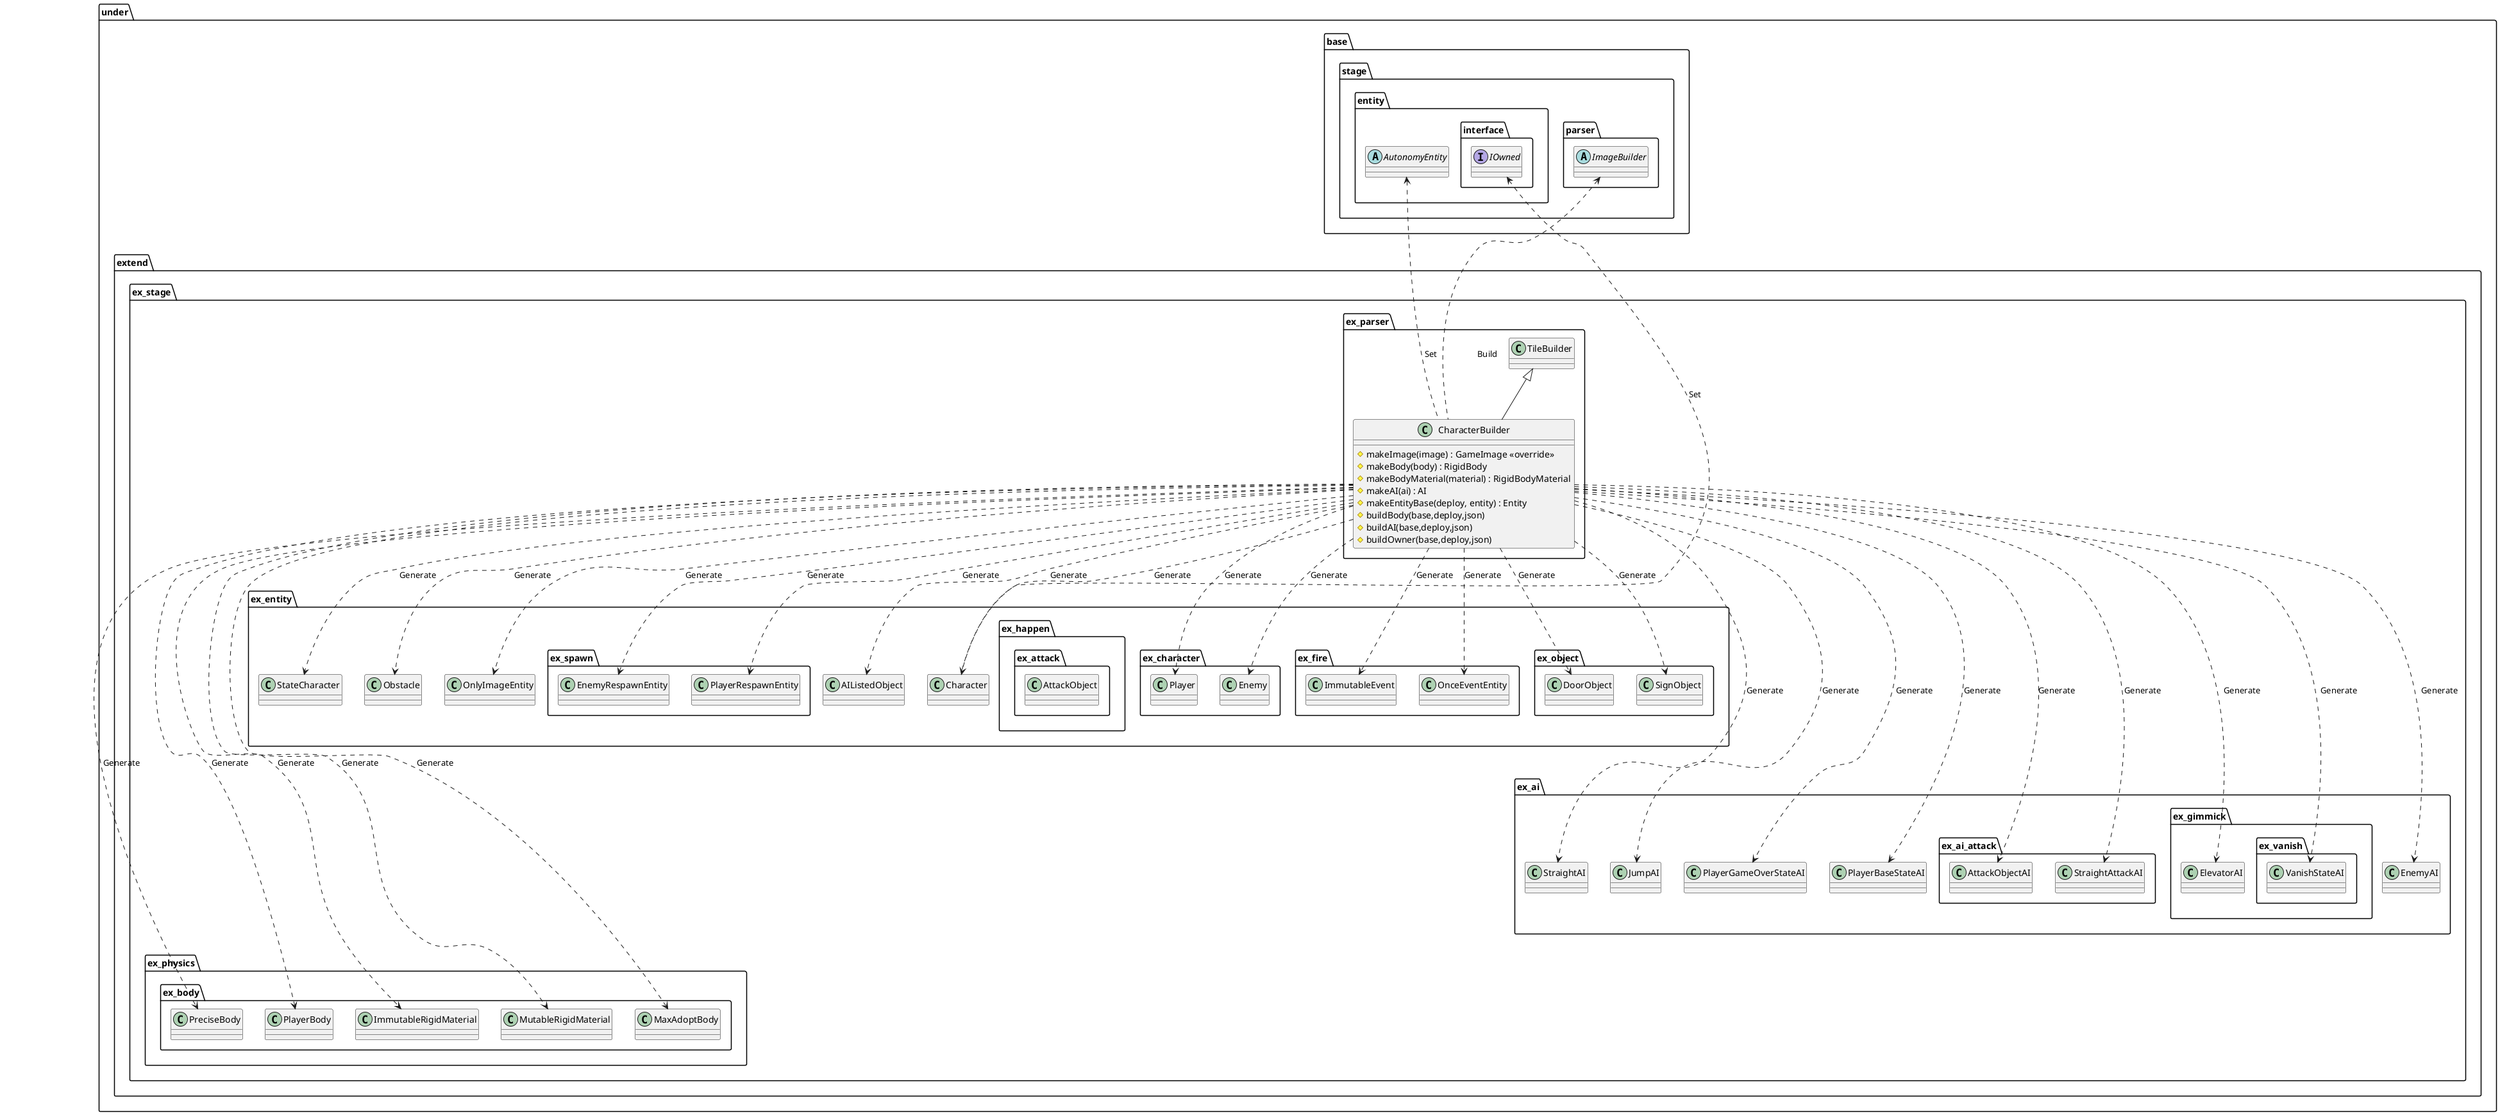 @startuml ParserCharacterBuilder

package under {
    package extend {
        package ex_stage {
            package ex_parser {
                class CharacterBuilder {
                    #makeImage(image) : GameImage <<override>>
                    #makeBody(body) : RigidBody
                    #makeBodyMaterial(material) : RigidBodyMaterial
                    #makeAI(ai) : AI
                    #makeEntityBase(deploy, entity) : Entity
                    #buildBody(base,deploy,json)
                    #buildAI(base,deploy,json)
                    #buildOwner(base,deploy,json)
                }
            }
        }
    }
}

package under {
    package base {
        package stage {
            package parser {
                abstract ImageBuilder
            }
            package entity {
                abstract AutonomyEntity
                package interface {
                    interface IOwned
                }
            }
        }
    }
    package extend {
        package ex_stage {
            package ex_parser {
                class TileBuilder
            }
            package ex_physics {
                package ex_body {
                    class ImmutableRigidMaterial
                    class MutableRigidMaterial
                    class MaxAdoptBody
                    class PreciseBody
                    class PlayerBody
                }
            }
            package ex_entity {
                package ex_character {
                    class Player
                    class Enemy
                }
                package ex_fire {
                    class ImmutableEvent
                    class OnceEventEntity
                }
                package ex_object {
                    class DoorObject
                    class SignObject
                }
                package ex_happen {
                    package ex_attack {
                        class AttackObject
                    }
                }
                package ex_spawn {
                    class EnemyRespawnEntity
                    class PlayerRespawnEntity
                }
                class AIListedObject
                class Character
                class StateCharacter
                class Obstacle
                class OnlyImageEntity
            }
            package ex_ai {
                class EnemyAI
                class StraightAI
                package ex_ai_attack {
                    class AttackObjectAI
                    class StraightAttackAI
                }
                package ex_gimmick {
                    class ElevatorAI
                    package ex_vanish {
                        class VanishStateAI
                    }
                }
                class JumpAI
                class PlayerGameOverStateAI
                class PlayerBaseStateAI
            }
        }

    }
}

CharacterBuilder ....> MaxAdoptBody : Generate
CharacterBuilder ....> PreciseBody : Generate
CharacterBuilder ....> PlayerBody : Generate

CharacterBuilder ....> ImmutableRigidMaterial : Generate
CharacterBuilder ....> MutableRigidMaterial : Generate

CharacterBuilder ...> EnemyAI : Generate
CharacterBuilder ...> StraightAI : Generate
CharacterBuilder ...> JumpAI : Generate
CharacterBuilder ...> ElevatorAI : Generate
CharacterBuilder ...> VanishStateAI : Generate
CharacterBuilder ...> PlayerGameOverStateAI : Generate
CharacterBuilder ...> PlayerBaseStateAI : Generate
CharacterBuilder ...> AttackObjectAI : Generate
CharacterBuilder ...> StraightAttackAI : Generate

CharacterBuilder ..> AIListedObject : Generate
CharacterBuilder ..> Character : Generate
CharacterBuilder ..> StateCharacter : Generate
CharacterBuilder ..> Player : Generate
CharacterBuilder ..> Enemy : Generate
CharacterBuilder ..> Obstacle : Generate
CharacterBuilder ..> DoorObject : Generate
CharacterBuilder ..> SignObject : Generate
CharacterBuilder ..> ImmutableEvent : Generate
CharacterBuilder ..> OnceEventEntity : Generate
CharacterBuilder ..> OnlyImageEntity : Generate
CharacterBuilder ..> EnemyRespawnEntity : Generate
CharacterBuilder ..> PlayerRespawnEntity : Generate

AutonomyEntity <... CharacterBuilder : Set
ImageBuilder <... CharacterBuilder : Build
IOwned <.. Character : Set

TileBuilder <|-- CharacterBuilder

@enduml
